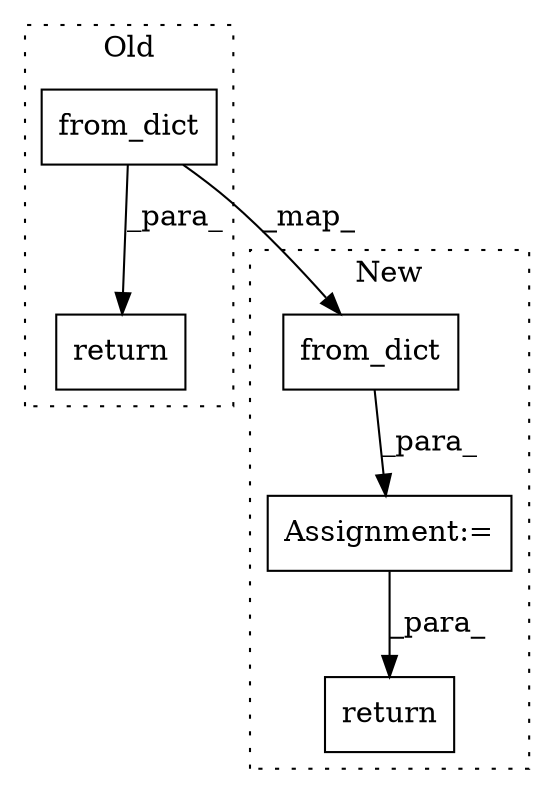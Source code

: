 digraph G {
subgraph cluster0 {
1 [label="from_dict" a="32" s="2400,2415" l="10,1" shape="box"];
4 [label="return" a="41" s="2388" l="7" shape="box"];
label = "Old";
style="dotted";
}
subgraph cluster1 {
2 [label="from_dict" a="32" s="2425,2440" l="10,1" shape="box"];
3 [label="Assignment:=" a="7" s="2419" l="1" shape="box"];
5 [label="return" a="41" s="2475" l="7" shape="box"];
label = "New";
style="dotted";
}
1 -> 2 [label="_map_"];
1 -> 4 [label="_para_"];
2 -> 3 [label="_para_"];
3 -> 5 [label="_para_"];
}